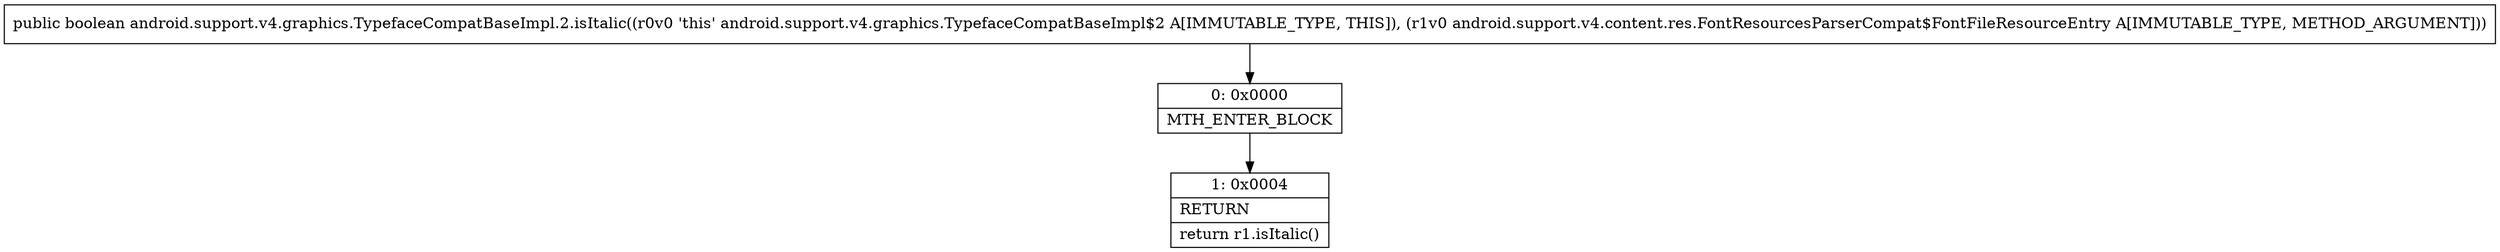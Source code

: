 digraph "CFG forandroid.support.v4.graphics.TypefaceCompatBaseImpl.2.isItalic(Landroid\/support\/v4\/content\/res\/FontResourcesParserCompat$FontFileResourceEntry;)Z" {
Node_0 [shape=record,label="{0\:\ 0x0000|MTH_ENTER_BLOCK\l}"];
Node_1 [shape=record,label="{1\:\ 0x0004|RETURN\l|return r1.isItalic()\l}"];
MethodNode[shape=record,label="{public boolean android.support.v4.graphics.TypefaceCompatBaseImpl.2.isItalic((r0v0 'this' android.support.v4.graphics.TypefaceCompatBaseImpl$2 A[IMMUTABLE_TYPE, THIS]), (r1v0 android.support.v4.content.res.FontResourcesParserCompat$FontFileResourceEntry A[IMMUTABLE_TYPE, METHOD_ARGUMENT])) }"];
MethodNode -> Node_0;
Node_0 -> Node_1;
}

